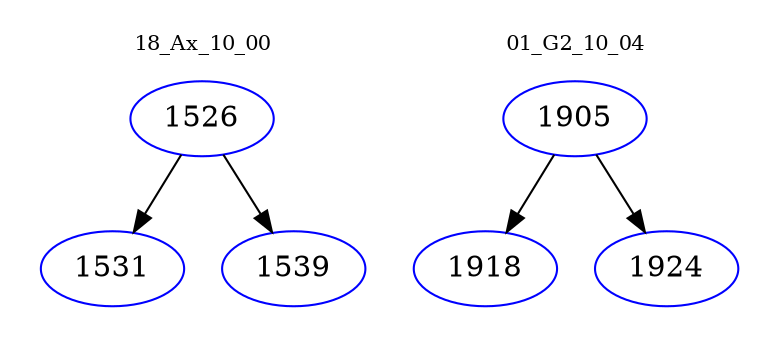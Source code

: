 digraph{
subgraph cluster_0 {
color = white
label = "18_Ax_10_00";
fontsize=10;
T0_1526 [label="1526", color="blue"]
T0_1526 -> T0_1531 [color="black"]
T0_1531 [label="1531", color="blue"]
T0_1526 -> T0_1539 [color="black"]
T0_1539 [label="1539", color="blue"]
}
subgraph cluster_1 {
color = white
label = "01_G2_10_04";
fontsize=10;
T1_1905 [label="1905", color="blue"]
T1_1905 -> T1_1918 [color="black"]
T1_1918 [label="1918", color="blue"]
T1_1905 -> T1_1924 [color="black"]
T1_1924 [label="1924", color="blue"]
}
}
